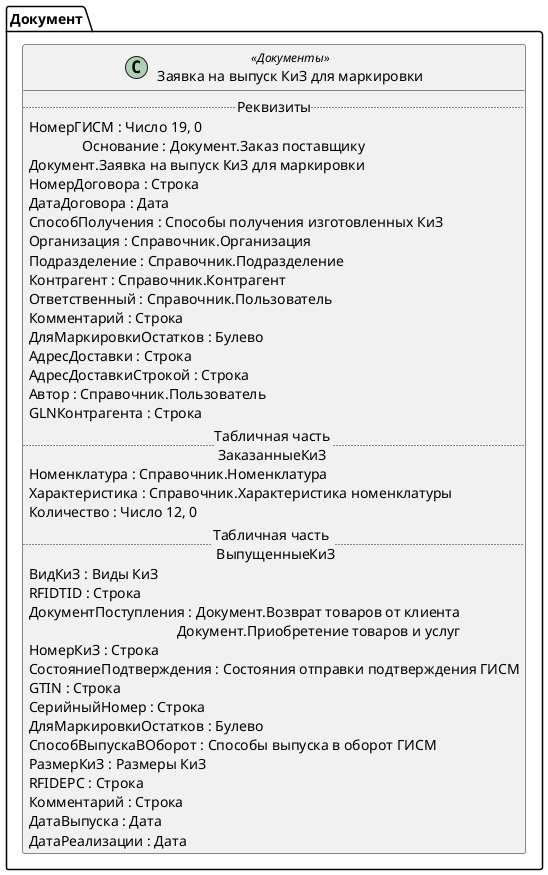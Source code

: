 ﻿@startuml ЗаявкаНаВыпускКиЗГИСМ
'!include templates.wsd
'..\include templates.wsd
class Документ.ЗаявкаНаВыпускКиЗГИСМ as "Заявка на выпуск КиЗ для маркировки" <<Документы>>
{
..Реквизиты..
НомерГИСМ : Число 19, 0
Основание : Документ.Заказ поставщику\rДокумент.Заявка на выпуск КиЗ для маркировки
НомерДоговора : Строка
ДатаДоговора : Дата
СпособПолучения : Способы получения изготовленных КиЗ
Организация : Справочник.Организация
Подразделение : Справочник.Подразделение
Контрагент : Справочник.Контрагент
Ответственный : Справочник.Пользователь
Комментарий : Строка
ДляМаркировкиОстатков : Булево
АдресДоставки : Строка
АдресДоставкиСтрокой : Строка
Автор : Справочник.Пользователь
GLNКонтрагента : Строка
..Табличная часть \n ЗаказанныеКиЗ..
Номенклатура : Справочник.Номенклатура
Характеристика : Справочник.Характеристика номенклатуры
Количество : Число 12, 0
..Табличная часть \n ВыпущенныеКиЗ..
ВидКиЗ : Виды КиЗ
RFIDTID : Строка
ДокументПоступления : Документ.Возврат товаров от клиента\rДокумент.Приобретение товаров и услуг
НомерКиЗ : Строка
СостояниеПодтверждения : Состояния отправки подтверждения ГИСМ
GTIN : Строка
СерийныйНомер : Строка
ДляМаркировкиОстатков : Булево
СпособВыпускаВОборот : Способы выпуска в оборот ГИСМ
РазмерКиЗ : Размеры КиЗ
RFIDEPC : Строка
Комментарий : Строка
ДатаВыпуска : Дата
ДатаРеализации : Дата
}
@enduml
